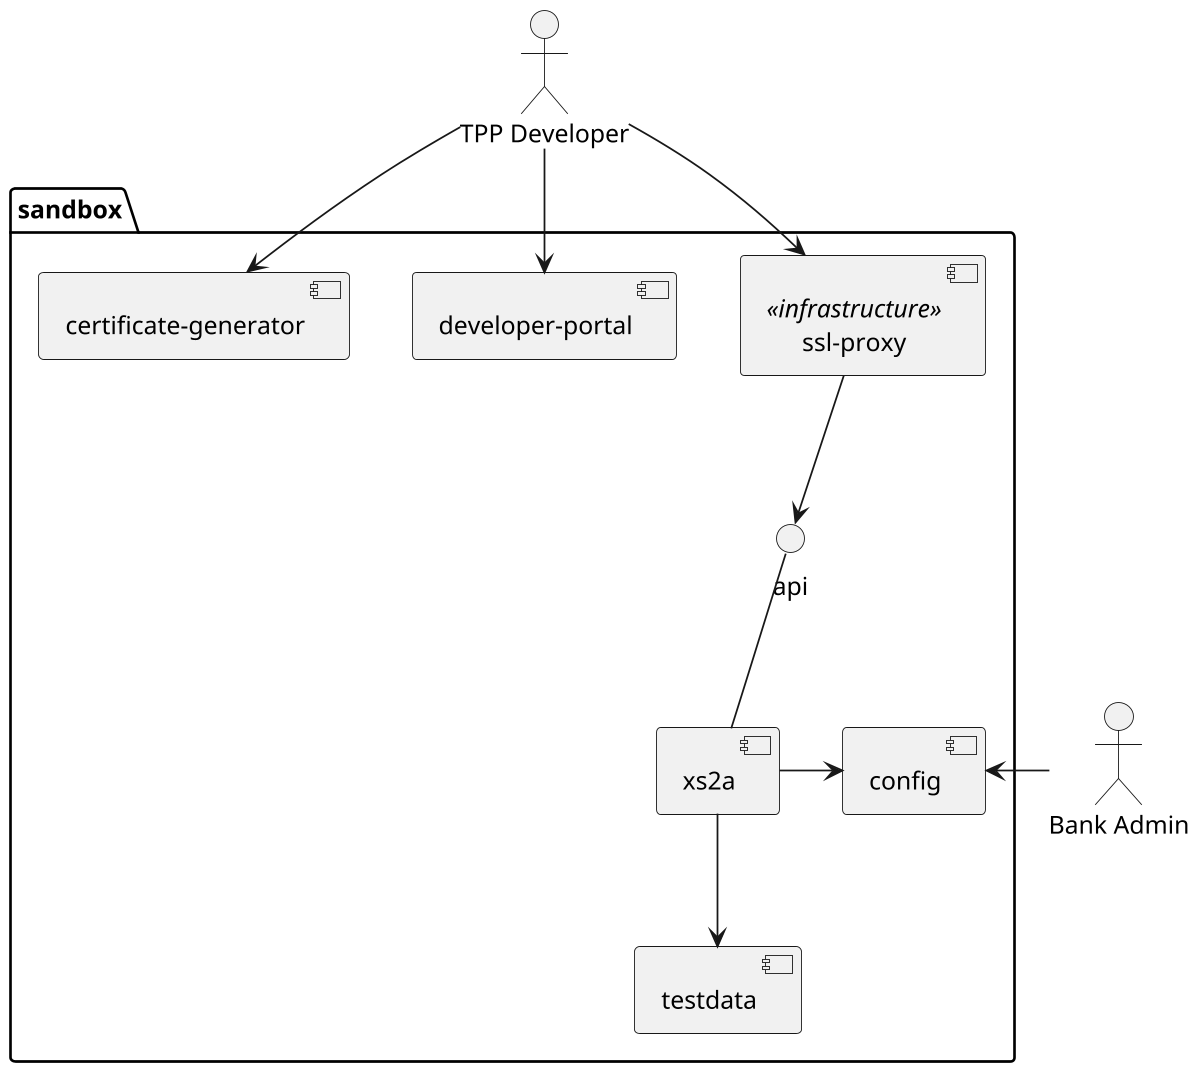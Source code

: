 @startuml whitebox-1

skinparam shadowing false
scale 1200 width

actor "Bank Admin" as badmin
actor "TPP Developer" as tppd

package sandbox {

  [ssl-proxy] <<infrastructure>>

  [xs2a] --> [testdata]
  [config] <- badmin
  [xs2a] -> [config]

  () api -- [xs2a]
  tppd --> [ssl-proxy]
  [ssl-proxy] --> api
  tppd --> [developer-portal]
  tppd --> [certificate-generator]

}

@enduml
